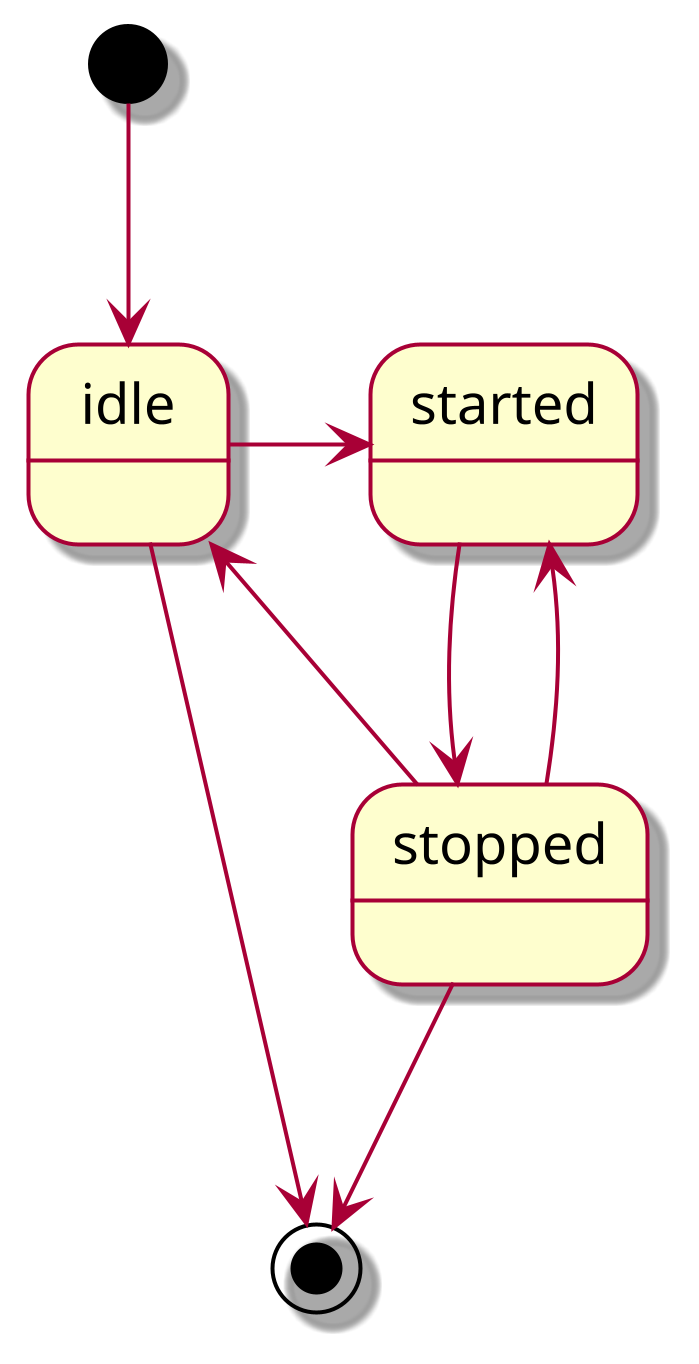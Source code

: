 @startuml
scale 4
skin rose

[*] --> idle
'idle: waits for user
idle --> [*]

idle -> started
started --> stopped
stopped --> [*]

stopped --> started
stopped -> idle
@enduml
